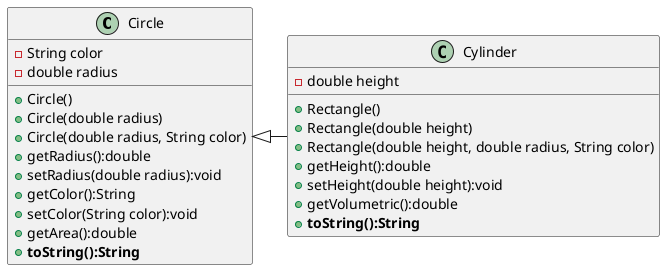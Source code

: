 @startuml

Circle <|- Cylinder

class Circle {
-String color
-double radius

+Circle()
+Circle(double radius)
+Circle(double radius, String color)
+getRadius():double
+setRadius(double radius):void
+getColor():String
+setColor(String color):void
+getArea():double
+**toString():String**
}

class Cylinder{
-double height

+Rectangle()
+Rectangle(double height)
+Rectangle(double height, double radius, String color)
+getHeight():double
+setHeight(double height):void
+getVolumetric():double
+**toString():String**
}

@enduml